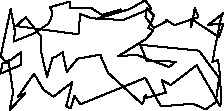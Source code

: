 unitsize(0.001cm);
draw((1380,939)--(1787,1009));
draw((1787,1009)--(1795,962));
draw((1795,962)--(1917,687));
draw((1917,687)--(2519,135));
draw((2519,135)--(2588,302));
draw((2588,302)--(2542,236));
draw((2542,236)--(2936,337));
draw((2936,337)--(2863,558));
draw((2863,558)--(3022,474));
draw((3022,474)--(3479,821));
draw((3479,821)--(3893,102));
draw((3893,102)--(3913,192));
draw((3913,192)--(3888,666));
draw((3888,666)--(3854,923));
draw((3854,923)--(3822,899));
draw((3822,899)--(3756,882));
draw((3756,882)--(3911,1673));
draw((3911,1673)--(3955,1743));
draw((3955,1743)--(3683,1533));
draw((3683,1533)--(3950,1558));
draw((3950,1558)--(3874,1318));
draw((3874,1318)--(3373,1646));
draw((3373,1646)--(3384,1498));
draw((3384,1498)--(3447,1830));
draw((3447,1830)--(3510,1671));
draw((3510,1671)--(3085,1528));
draw((3085,1528)--(2945,1622));
draw((2945,1622)--(2961,1605));
draw((2961,1605)--(2721,1482));
draw((2721,1482)--(2576,1676));
draw((2576,1676)--(2597,1830));
draw((2597,1830)--(2728,1698));
draw((2728,1698)--(2628,1479));
draw((2628,1479)--(2716,1432));
draw((2716,1432)--(2586,1286));
draw((2586,1286)--(2097,981));
draw((2097,981)--(2421,1007));
draw((2421,1007)--(2574,946));
draw((2574,946)--(2991,792));
draw((2991,792)--(3113,885));
draw((3113,885)--(2599,901));
draw((2599,901)--(2482,1183));
draw((2482,1183)--(3520,1079));
draw((3520,1079)--(3875,598));
draw((3875,598)--(3815,169));
draw((3815,169)--(3640,43));
draw((3640,43)--(3416,143));
draw((3416,143)--(2848,96));
draw((2848,96)--(2573,599));
draw((2573,599)--(1429,134));
draw((1429,134)--(1323,280));
draw((1323,280)--(1256,61));
draw((1256,61)--(1178,100));
draw((1178,100)--(1286,525));
draw((1286,525)--(953,268));
draw((953,268)--(776,392));
draw((776,392)--(611,673));
draw((611,673)--(327,265));
draw((327,265)--(457,334));
draw((457,334)--(178,24));
draw((178,24)--(241,341));
draw((241,341)--(161,906));
draw((161,906)--(53,857));
draw((53,857)--(19,674));
draw((19,674)--(376,825));
draw((376,825)--(378,1048));
draw((378,1048)--(123,862));
draw((123,862)--(22,987));
draw((22,987)--(198,1810));
draw((198,1810)--(274,1420));
draw((274,1420)--(252,1240));
draw((252,1240)--(611,1384));
draw((611,1384)--(872,1559));
draw((872,1559)--(928,1700));
draw((928,1700)--(929,1766));
draw((929,1766)--(890,1846));
draw((890,1846)--(1247,1945));
draw((1247,1945)--(1234,1946));
draw((1234,1946)--(1251,1832));
draw((1251,1832)--(1621,1830));
draw((1621,1830)--(1807,1711));
draw((1807,1711)--(2139,1806));
draw((2139,1806)--(1724,1642));
draw((1724,1642)--(2290,1810));
draw((2290,1810)--(2573,1969));
draw((2573,1969)--(2678,1825));
draw((2678,1825)--(2178,1619));
draw((2178,1619)--(1625,1651));
draw((1625,1651)--(1424,1728));
draw((1424,1728)--(1393,1368));
draw((1393,1368)--(298,1513));
draw((298,1513)--(463,1670));
draw((463,1670)--(738,1325));
draw((738,1325)--(742,1025));
draw((742,1025)--(839,620));
draw((839,620)--(938,955));
draw((938,955)--(984,965));
draw((984,965)--(1115,1052));
draw((1115,1052)--(1187,706));
draw((1187,706)--(1380,939));
